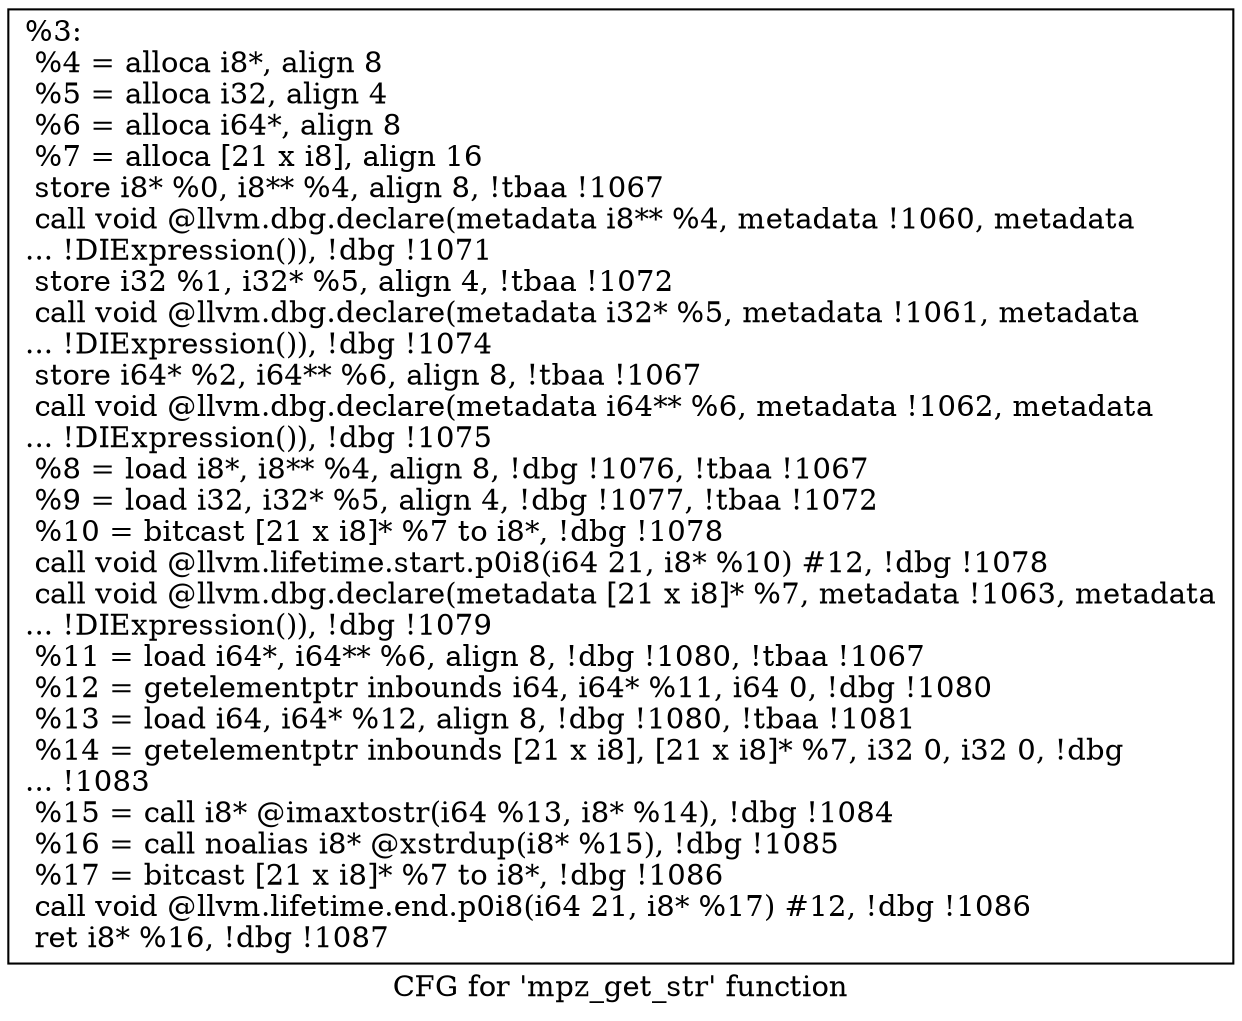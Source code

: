digraph "CFG for 'mpz_get_str' function" {
	label="CFG for 'mpz_get_str' function";

	Node0x9299f0 [shape=record,label="{%3:\l  %4 = alloca i8*, align 8\l  %5 = alloca i32, align 4\l  %6 = alloca i64*, align 8\l  %7 = alloca [21 x i8], align 16\l  store i8* %0, i8** %4, align 8, !tbaa !1067\l  call void @llvm.dbg.declare(metadata i8** %4, metadata !1060, metadata\l... !DIExpression()), !dbg !1071\l  store i32 %1, i32* %5, align 4, !tbaa !1072\l  call void @llvm.dbg.declare(metadata i32* %5, metadata !1061, metadata\l... !DIExpression()), !dbg !1074\l  store i64* %2, i64** %6, align 8, !tbaa !1067\l  call void @llvm.dbg.declare(metadata i64** %6, metadata !1062, metadata\l... !DIExpression()), !dbg !1075\l  %8 = load i8*, i8** %4, align 8, !dbg !1076, !tbaa !1067\l  %9 = load i32, i32* %5, align 4, !dbg !1077, !tbaa !1072\l  %10 = bitcast [21 x i8]* %7 to i8*, !dbg !1078\l  call void @llvm.lifetime.start.p0i8(i64 21, i8* %10) #12, !dbg !1078\l  call void @llvm.dbg.declare(metadata [21 x i8]* %7, metadata !1063, metadata\l... !DIExpression()), !dbg !1079\l  %11 = load i64*, i64** %6, align 8, !dbg !1080, !tbaa !1067\l  %12 = getelementptr inbounds i64, i64* %11, i64 0, !dbg !1080\l  %13 = load i64, i64* %12, align 8, !dbg !1080, !tbaa !1081\l  %14 = getelementptr inbounds [21 x i8], [21 x i8]* %7, i32 0, i32 0, !dbg\l... !1083\l  %15 = call i8* @imaxtostr(i64 %13, i8* %14), !dbg !1084\l  %16 = call noalias i8* @xstrdup(i8* %15), !dbg !1085\l  %17 = bitcast [21 x i8]* %7 to i8*, !dbg !1086\l  call void @llvm.lifetime.end.p0i8(i64 21, i8* %17) #12, !dbg !1086\l  ret i8* %16, !dbg !1087\l}"];
}
